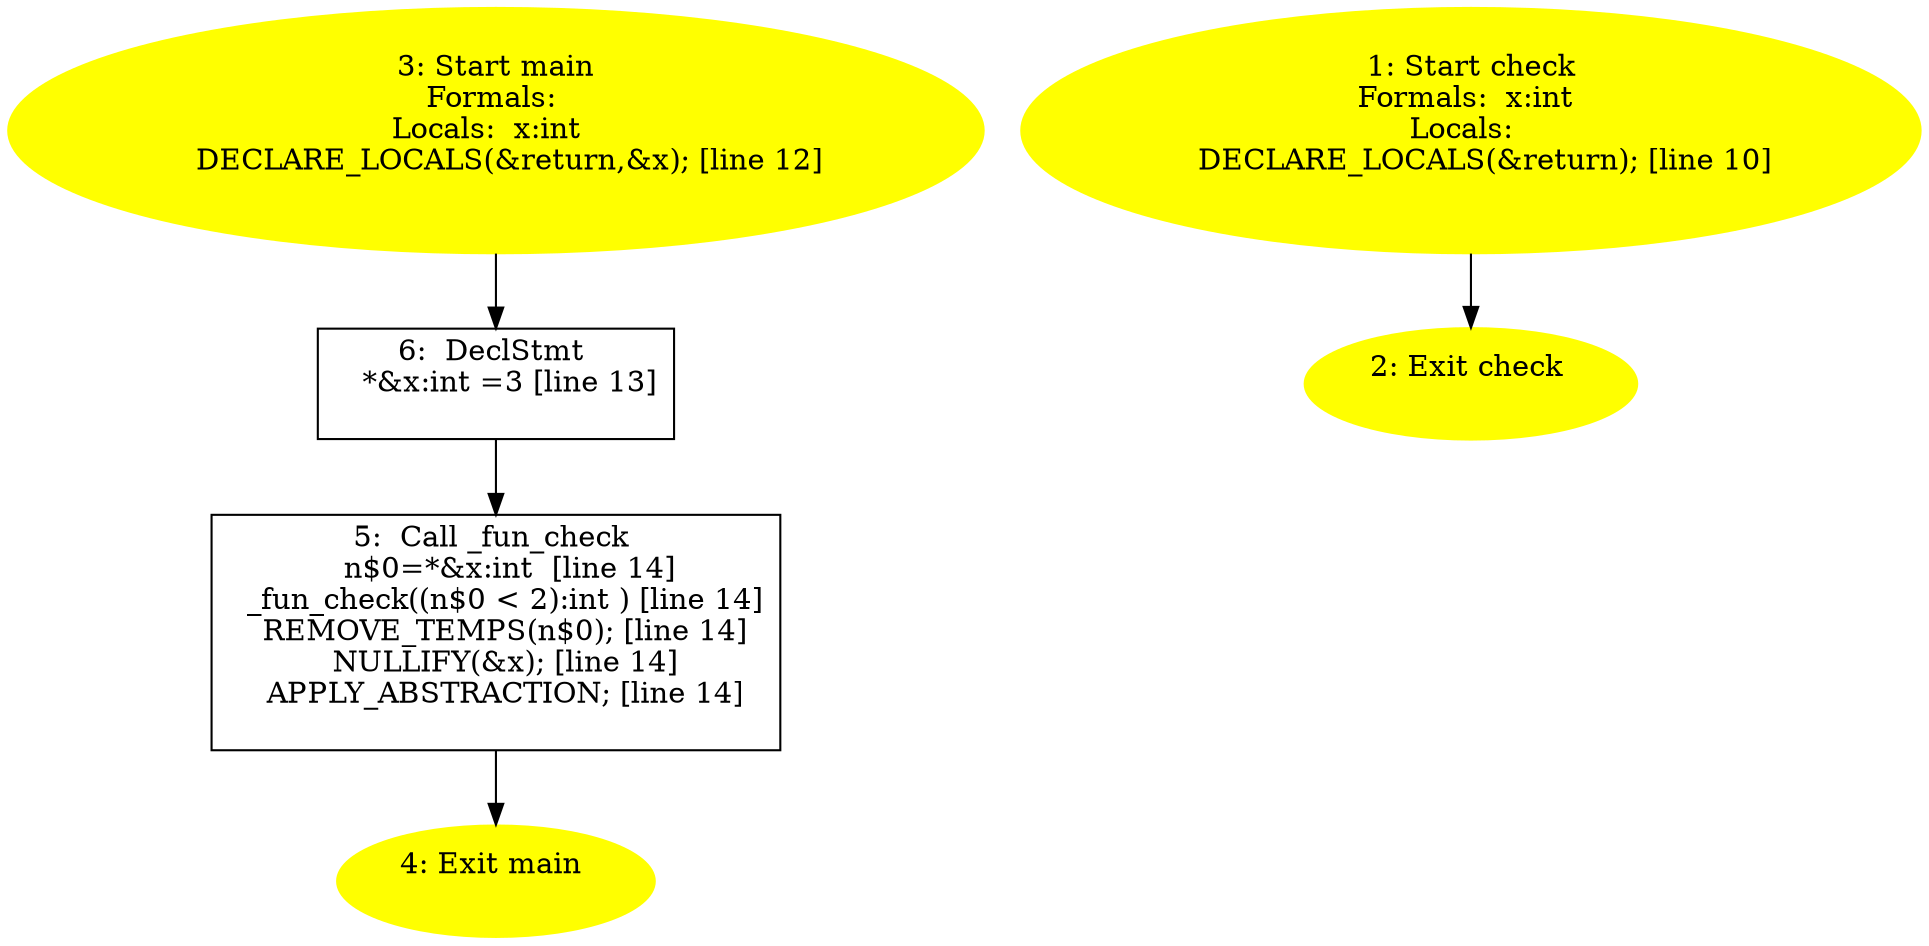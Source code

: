 /* @generated */
digraph iCFG {
6 [label="6:  DeclStmt \n   *&x:int =3 [line 13]\n " shape="box"]
	

	 6 -> 5 ;
5 [label="5:  Call _fun_check \n   n$0=*&x:int  [line 14]\n  _fun_check((n$0 < 2):int ) [line 14]\n  REMOVE_TEMPS(n$0); [line 14]\n  NULLIFY(&x); [line 14]\n  APPLY_ABSTRACTION; [line 14]\n " shape="box"]
	

	 5 -> 4 ;
4 [label="4: Exit main \n  " color=yellow style=filled]
	

3 [label="3: Start main\nFormals: \nLocals:  x:int  \n   DECLARE_LOCALS(&return,&x); [line 12]\n " color=yellow style=filled]
	

	 3 -> 6 ;
2 [label="2: Exit check \n  " color=yellow style=filled]
	

1 [label="1: Start check\nFormals:  x:int \nLocals:  \n   DECLARE_LOCALS(&return); [line 10]\n " color=yellow style=filled]
	

	 1 -> 2 ;
}
